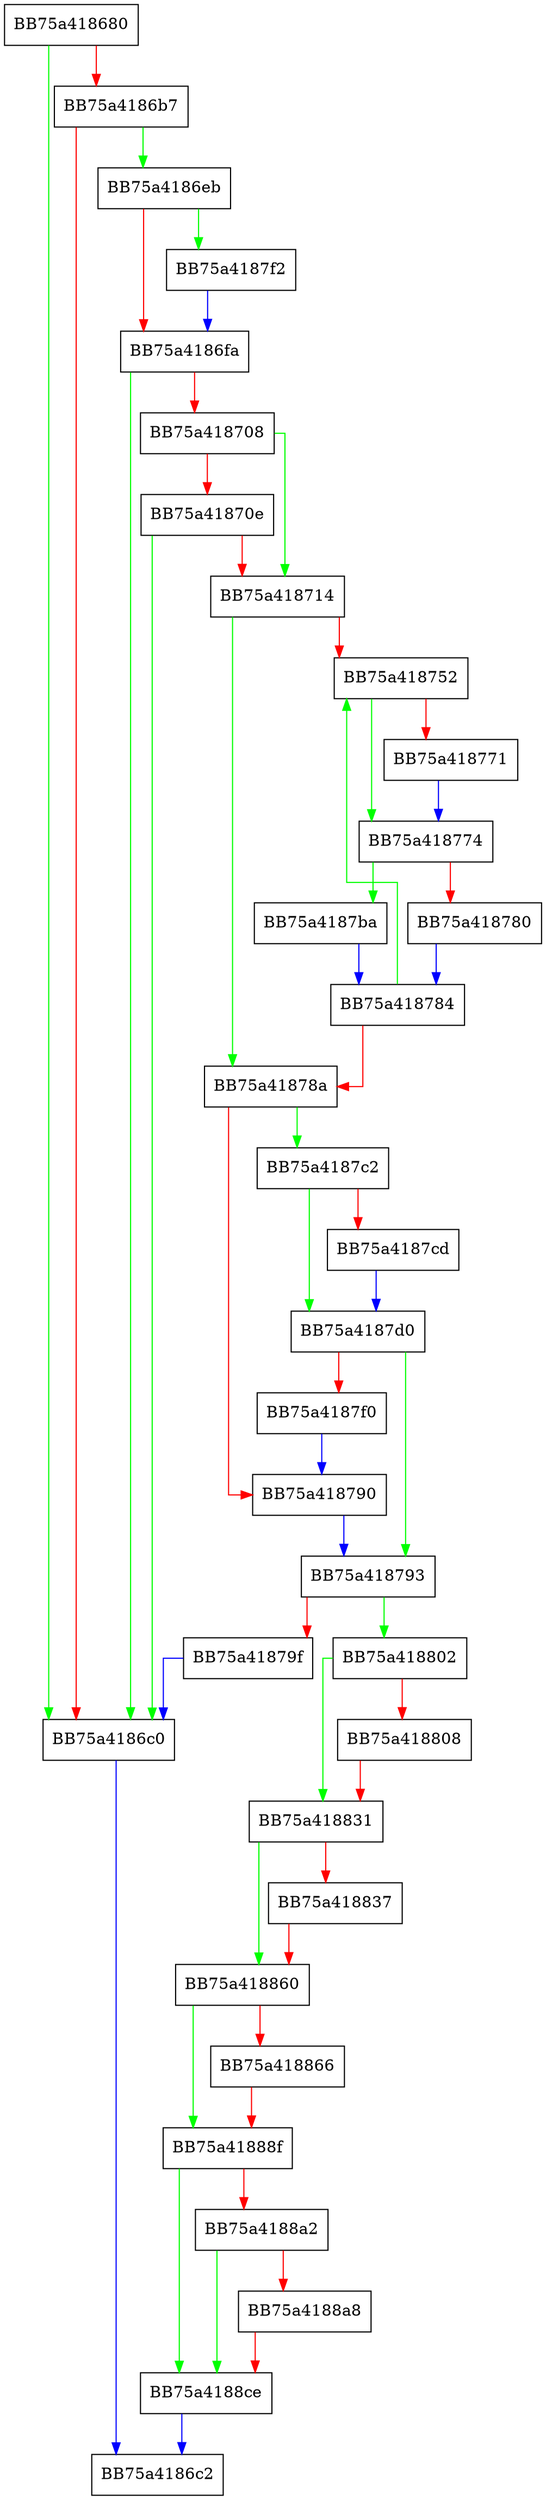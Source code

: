 digraph CheckPendingInternalDetections {
  node [shape="box"];
  graph [splines=ortho];
  BB75a418680 -> BB75a4186c0 [color="green"];
  BB75a418680 -> BB75a4186b7 [color="red"];
  BB75a4186b7 -> BB75a4186eb [color="green"];
  BB75a4186b7 -> BB75a4186c0 [color="red"];
  BB75a4186c0 -> BB75a4186c2 [color="blue"];
  BB75a4186eb -> BB75a4187f2 [color="green"];
  BB75a4186eb -> BB75a4186fa [color="red"];
  BB75a4186fa -> BB75a4186c0 [color="green"];
  BB75a4186fa -> BB75a418708 [color="red"];
  BB75a418708 -> BB75a418714 [color="green"];
  BB75a418708 -> BB75a41870e [color="red"];
  BB75a41870e -> BB75a4186c0 [color="green"];
  BB75a41870e -> BB75a418714 [color="red"];
  BB75a418714 -> BB75a41878a [color="green"];
  BB75a418714 -> BB75a418752 [color="red"];
  BB75a418752 -> BB75a418774 [color="green"];
  BB75a418752 -> BB75a418771 [color="red"];
  BB75a418771 -> BB75a418774 [color="blue"];
  BB75a418774 -> BB75a4187ba [color="green"];
  BB75a418774 -> BB75a418780 [color="red"];
  BB75a418780 -> BB75a418784 [color="blue"];
  BB75a418784 -> BB75a418752 [color="green"];
  BB75a418784 -> BB75a41878a [color="red"];
  BB75a41878a -> BB75a4187c2 [color="green"];
  BB75a41878a -> BB75a418790 [color="red"];
  BB75a418790 -> BB75a418793 [color="blue"];
  BB75a418793 -> BB75a418802 [color="green"];
  BB75a418793 -> BB75a41879f [color="red"];
  BB75a41879f -> BB75a4186c0 [color="blue"];
  BB75a4187ba -> BB75a418784 [color="blue"];
  BB75a4187c2 -> BB75a4187d0 [color="green"];
  BB75a4187c2 -> BB75a4187cd [color="red"];
  BB75a4187cd -> BB75a4187d0 [color="blue"];
  BB75a4187d0 -> BB75a418793 [color="green"];
  BB75a4187d0 -> BB75a4187f0 [color="red"];
  BB75a4187f0 -> BB75a418790 [color="blue"];
  BB75a4187f2 -> BB75a4186fa [color="blue"];
  BB75a418802 -> BB75a418831 [color="green"];
  BB75a418802 -> BB75a418808 [color="red"];
  BB75a418808 -> BB75a418831 [color="red"];
  BB75a418831 -> BB75a418860 [color="green"];
  BB75a418831 -> BB75a418837 [color="red"];
  BB75a418837 -> BB75a418860 [color="red"];
  BB75a418860 -> BB75a41888f [color="green"];
  BB75a418860 -> BB75a418866 [color="red"];
  BB75a418866 -> BB75a41888f [color="red"];
  BB75a41888f -> BB75a4188ce [color="green"];
  BB75a41888f -> BB75a4188a2 [color="red"];
  BB75a4188a2 -> BB75a4188ce [color="green"];
  BB75a4188a2 -> BB75a4188a8 [color="red"];
  BB75a4188a8 -> BB75a4188ce [color="red"];
  BB75a4188ce -> BB75a4186c2 [color="blue"];
}